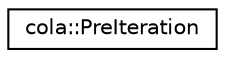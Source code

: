 digraph "Graphical Class Hierarchy"
{
  edge [fontname="Helvetica",fontsize="10",labelfontname="Helvetica",labelfontsize="10"];
  node [fontname="Helvetica",fontsize="10",shape=record];
  rankdir="LR";
  Node0 [label="cola::PreIteration",height=0.2,width=0.4,color="black", fillcolor="white", style="filled",URL="$classcola_1_1PreIteration.html",tooltip="A default functor that is called before each iteration in the main loop of the ConstrainedFDLayout::r..."];
}
